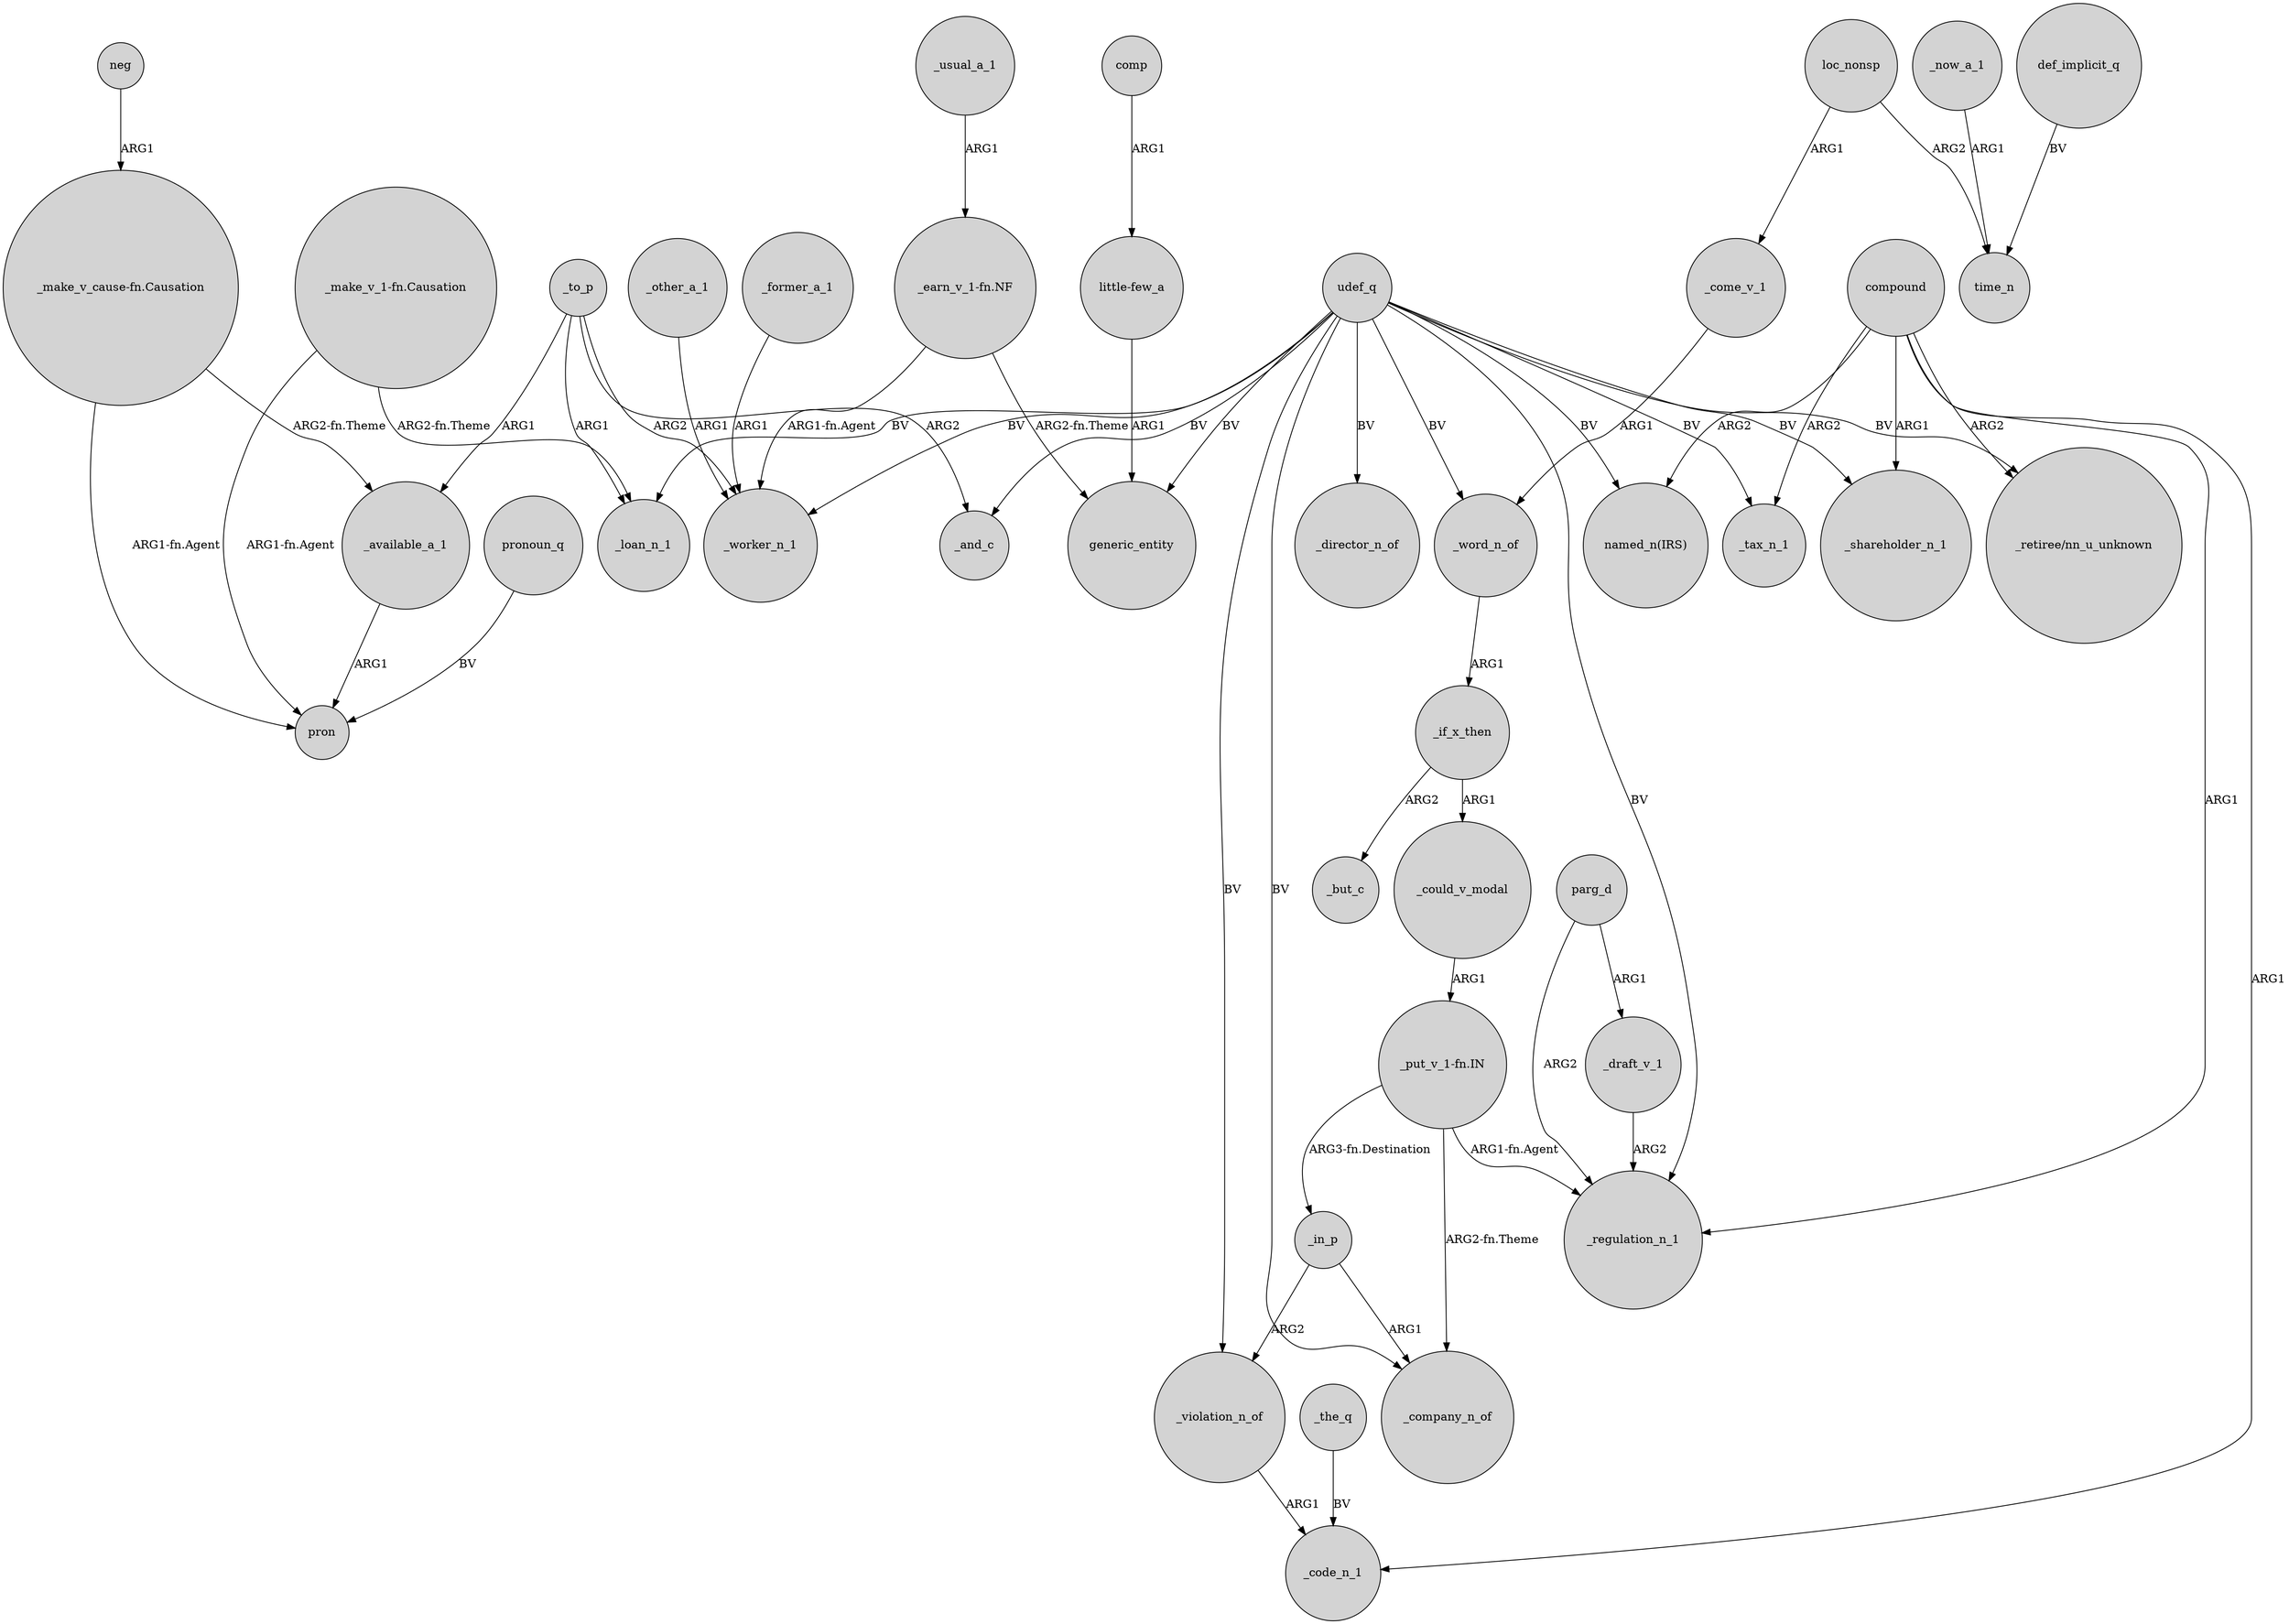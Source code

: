 digraph {
	node [shape=circle style=filled]
	"_make_v_1-fn.Causation" -> pron [label="ARG1-fn.Agent"]
	_if_x_then -> _but_c [label=ARG2]
	"_make_v_cause-fn.Causation" -> _available_a_1 [label="ARG2-fn.Theme"]
	udef_q -> generic_entity [label=BV]
	"_earn_v_1-fn.NF" -> generic_entity [label="ARG2-fn.Theme"]
	compound -> _code_n_1 [label=ARG1]
	udef_q -> _worker_n_1 [label=BV]
	parg_d -> _draft_v_1 [label=ARG1]
	"_put_v_1-fn.IN" -> _in_p [label="ARG3-fn.Destination"]
	udef_q -> _word_n_of [label=BV]
	_if_x_then -> _could_v_modal [label=ARG1]
	_to_p -> _and_c [label=ARG2]
	udef_q -> _shareholder_n_1 [label=BV]
	neg -> "_make_v_cause-fn.Causation" [label=ARG1]
	_former_a_1 -> _worker_n_1 [label=ARG1]
	loc_nonsp -> _come_v_1 [label=ARG1]
	loc_nonsp -> time_n [label=ARG2]
	_usual_a_1 -> "_earn_v_1-fn.NF" [label=ARG1]
	udef_q -> "_retiree/nn_u_unknown" [label=BV]
	"_earn_v_1-fn.NF" -> _worker_n_1 [label="ARG1-fn.Agent"]
	udef_q -> _tax_n_1 [label=BV]
	pronoun_q -> pron [label=BV]
	_the_q -> _code_n_1 [label=BV]
	_word_n_of -> _if_x_then [label=ARG1]
	parg_d -> _regulation_n_1 [label=ARG2]
	_come_v_1 -> _word_n_of [label=ARG1]
	_available_a_1 -> pron [label=ARG1]
	_could_v_modal -> "_put_v_1-fn.IN" [label=ARG1]
	_now_a_1 -> time_n [label=ARG1]
	comp -> "little-few_a" [label=ARG1]
	_draft_v_1 -> _regulation_n_1 [label=ARG2]
	compound -> _regulation_n_1 [label=ARG1]
	_other_a_1 -> _worker_n_1 [label=ARG1]
	udef_q -> _violation_n_of [label=BV]
	compound -> "named_n(IRS)" [label=ARG2]
	_to_p -> _worker_n_1 [label=ARG2]
	"_put_v_1-fn.IN" -> _regulation_n_1 [label="ARG1-fn.Agent"]
	"_make_v_1-fn.Causation" -> _loan_n_1 [label="ARG2-fn.Theme"]
	"_make_v_cause-fn.Causation" -> pron [label="ARG1-fn.Agent"]
	udef_q -> "named_n(IRS)" [label=BV]
	compound -> "_retiree/nn_u_unknown" [label=ARG2]
	_to_p -> _available_a_1 [label=ARG1]
	udef_q -> _regulation_n_1 [label=BV]
	_violation_n_of -> _code_n_1 [label=ARG1]
	compound -> _shareholder_n_1 [label=ARG1]
	udef_q -> _company_n_of [label=BV]
	compound -> _tax_n_1 [label=ARG2]
	udef_q -> _and_c [label=BV]
	_in_p -> _company_n_of [label=ARG1]
	_to_p -> _loan_n_1 [label=ARG1]
	"_put_v_1-fn.IN" -> _company_n_of [label="ARG2-fn.Theme"]
	udef_q -> _director_n_of [label=BV]
	_in_p -> _violation_n_of [label=ARG2]
	udef_q -> _loan_n_1 [label=BV]
	def_implicit_q -> time_n [label=BV]
	"little-few_a" -> generic_entity [label=ARG1]
}
